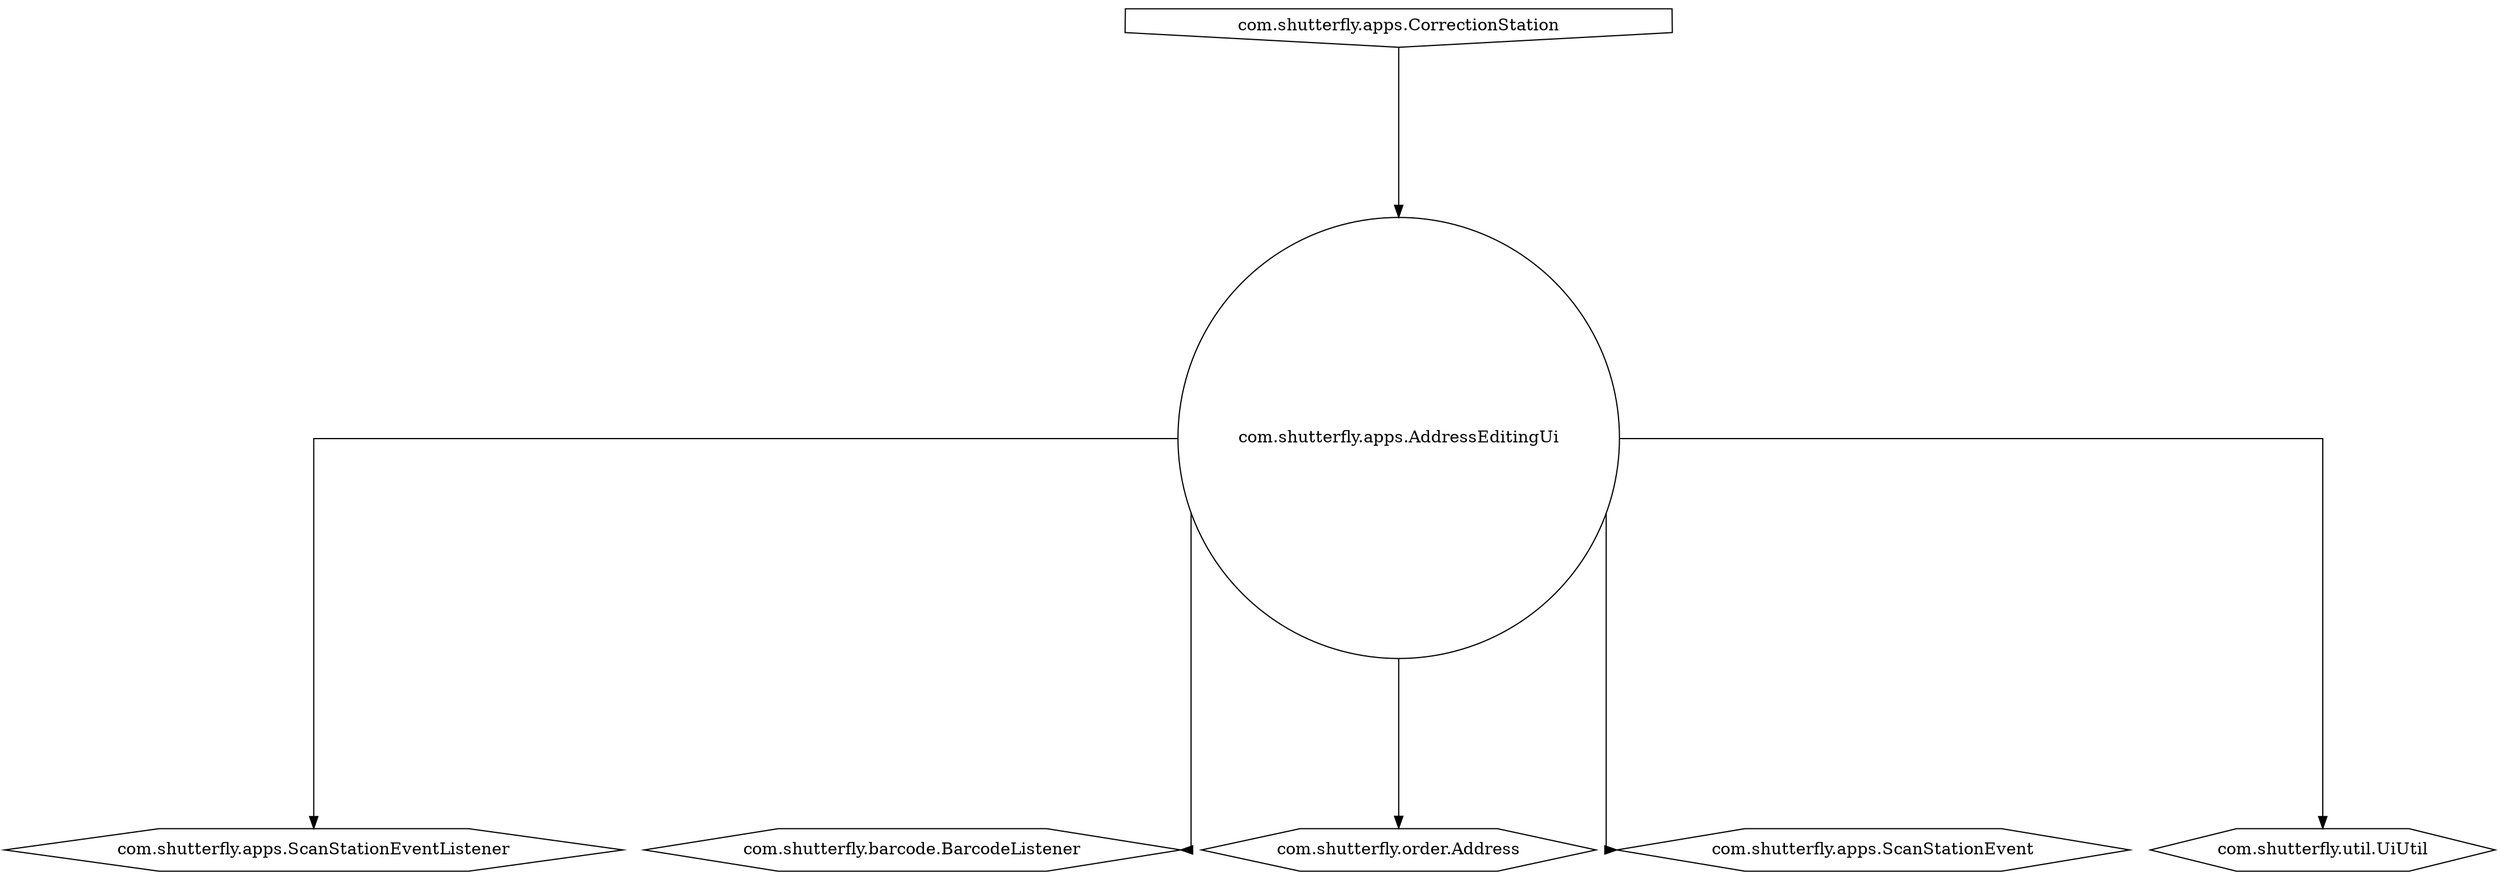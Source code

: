 digraph dependencyGraph {
 concentrate=true;
 ranksep="2.0";
 splines="ortho";
"com.shutterfly.apps.AddressEditingUi" [ shape="circle" ];
"com.shutterfly.apps.ScanStationEventListener" [ shape="hexagon" ];
"com.shutterfly.apps.AddressEditingUi"->"com.shutterfly.apps.ScanStationEventListener";
"com.shutterfly.barcode.BarcodeListener" [ shape="hexagon" ];
"com.shutterfly.apps.AddressEditingUi"->"com.shutterfly.barcode.BarcodeListener";
"com.shutterfly.order.Address" [ shape="hexagon" ];
"com.shutterfly.apps.AddressEditingUi"->"com.shutterfly.order.Address";
"com.shutterfly.apps.ScanStationEvent" [ shape="hexagon" ];
"com.shutterfly.apps.AddressEditingUi"->"com.shutterfly.apps.ScanStationEvent";
"com.shutterfly.util.UiUtil" [ shape="hexagon" ];
"com.shutterfly.apps.AddressEditingUi"->"com.shutterfly.util.UiUtil";
"com.shutterfly.apps.CorrectionStation" [ shape="invhouse" ];
"com.shutterfly.apps.CorrectionStation"->"com.shutterfly.apps.AddressEditingUi";
}